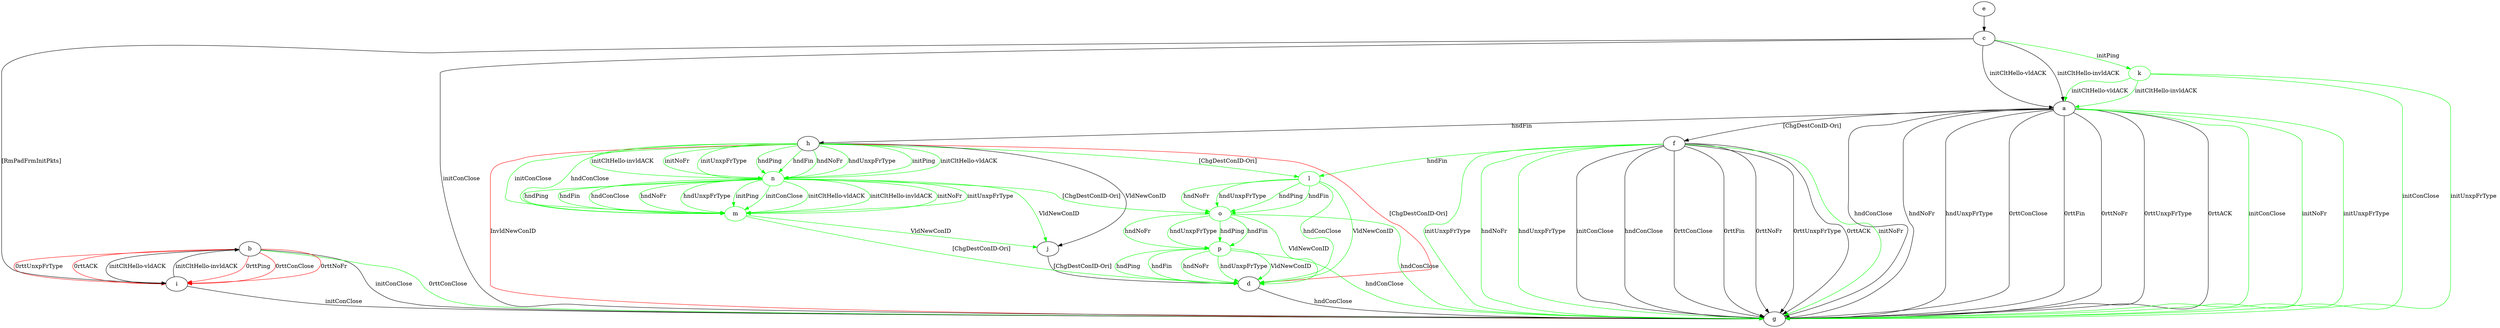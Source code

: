 digraph "" {
	a -> f	[key=0,
		label="[ChgDestConID-Ori] "];
	a -> g	[key=0,
		label="hndConClose "];
	a -> g	[key=1,
		label="hndNoFr "];
	a -> g	[key=2,
		label="hndUnxpFrType "];
	a -> g	[key=3,
		label="0rttConClose "];
	a -> g	[key=4,
		label="0rttFin "];
	a -> g	[key=5,
		label="0rttNoFr "];
	a -> g	[key=6,
		label="0rttUnxpFrType "];
	a -> g	[key=7,
		label="0rttACK "];
	a -> g	[key=8,
		color=green,
		label="initConClose "];
	a -> g	[key=9,
		color=green,
		label="initNoFr "];
	a -> g	[key=10,
		color=green,
		label="initUnxpFrType "];
	a -> h	[key=0,
		label="hndFin "];
	b -> g	[key=0,
		label="initConClose "];
	b -> g	[key=1,
		color=green,
		label="0rttConClose "];
	b -> i	[key=0,
		color=red,
		label="0rttPing "];
	b -> i	[key=1,
		color=red,
		label="0rttConClose "];
	b -> i	[key=2,
		color=red,
		label="0rttNoFr "];
	b -> i	[key=3,
		color=red,
		label="0rttUnxpFrType "];
	b -> i	[key=4,
		color=red,
		label="0rttACK "];
	c -> a	[key=0,
		label="initCltHello-vldACK "];
	c -> a	[key=1,
		label="initCltHello-invldACK "];
	c -> g	[key=0,
		label="initConClose "];
	c -> i	[key=0,
		label="[RmPadFrmInitPkts] "];
	k	[color=green];
	c -> k	[key=0,
		color=green,
		label="initPing "];
	d -> g	[key=0,
		label="hndConClose "];
	e -> c	[key=0];
	f -> g	[key=0,
		label="initConClose "];
	f -> g	[key=1,
		label="hndConClose "];
	f -> g	[key=2,
		label="0rttConClose "];
	f -> g	[key=3,
		label="0rttFin "];
	f -> g	[key=4,
		label="0rttNoFr "];
	f -> g	[key=5,
		label="0rttUnxpFrType "];
	f -> g	[key=6,
		label="0rttACK "];
	f -> g	[key=7,
		color=green,
		label="initNoFr "];
	f -> g	[key=8,
		color=green,
		label="initUnxpFrType "];
	f -> g	[key=9,
		color=green,
		label="hndNoFr "];
	f -> g	[key=10,
		color=green,
		label="hndUnxpFrType "];
	l	[color=green];
	f -> l	[key=0,
		color=green,
		label="hndFin "];
	h -> d	[key=0,
		color=red,
		label="[ChgDestConID-Ori] "];
	h -> g	[key=0,
		color=red,
		label="InvldNewConID "];
	h -> j	[key=0,
		label="VldNewConID "];
	h -> l	[key=0,
		color=green,
		label="[ChgDestConID-Ori] "];
	m	[color=green];
	h -> m	[key=0,
		color=green,
		label="initConClose "];
	h -> m	[key=1,
		color=green,
		label="hndConClose "];
	n	[color=green];
	h -> n	[key=0,
		color=green,
		label="initPing "];
	h -> n	[key=1,
		color=green,
		label="initCltHello-vldACK "];
	h -> n	[key=2,
		color=green,
		label="initCltHello-invldACK "];
	h -> n	[key=3,
		color=green,
		label="initNoFr "];
	h -> n	[key=4,
		color=green,
		label="initUnxpFrType "];
	h -> n	[key=5,
		color=green,
		label="hndPing "];
	h -> n	[key=6,
		color=green,
		label="hndFin "];
	h -> n	[key=7,
		color=green,
		label="hndNoFr "];
	h -> n	[key=8,
		color=green,
		label="hndUnxpFrType "];
	i -> b	[key=0,
		label="initCltHello-vldACK "];
	i -> b	[key=1,
		label="initCltHello-invldACK "];
	i -> g	[key=0,
		label="initConClose "];
	j -> d	[key=0,
		label="[ChgDestConID-Ori] "];
	k -> a	[key=0,
		color=green,
		label="initCltHello-vldACK "];
	k -> a	[key=1,
		color=green,
		label="initCltHello-invldACK "];
	k -> g	[key=0,
		color=green,
		label="initConClose "];
	k -> g	[key=1,
		color=green,
		label="initUnxpFrType "];
	l -> d	[key=0,
		color=green,
		label="hndConClose "];
	l -> d	[key=1,
		color=green,
		label="VldNewConID "];
	o	[color=green];
	l -> o	[key=0,
		color=green,
		label="hndPing "];
	l -> o	[key=1,
		color=green,
		label="hndFin "];
	l -> o	[key=2,
		color=green,
		label="hndNoFr "];
	l -> o	[key=3,
		color=green,
		label="hndUnxpFrType "];
	m -> d	[key=0,
		color=green,
		label="[ChgDestConID-Ori] "];
	m -> j	[key=0,
		color=green,
		label="VldNewConID "];
	n -> j	[key=0,
		color=green,
		label="VldNewConID "];
	n -> m	[key=0,
		color=green,
		label="initPing "];
	n -> m	[key=1,
		color=green,
		label="initConClose "];
	n -> m	[key=2,
		color=green,
		label="initCltHello-vldACK "];
	n -> m	[key=3,
		color=green,
		label="initCltHello-invldACK "];
	n -> m	[key=4,
		color=green,
		label="initNoFr "];
	n -> m	[key=5,
		color=green,
		label="initUnxpFrType "];
	n -> m	[key=6,
		color=green,
		label="hndPing "];
	n -> m	[key=7,
		color=green,
		label="hndFin "];
	n -> m	[key=8,
		color=green,
		label="hndConClose "];
	n -> m	[key=9,
		color=green,
		label="hndNoFr "];
	n -> m	[key=10,
		color=green,
		label="hndUnxpFrType "];
	n -> o	[key=0,
		color=green,
		label="[ChgDestConID-Ori] "];
	o -> d	[key=0,
		color=green,
		label="VldNewConID "];
	o -> g	[key=0,
		color=green,
		label="hndConClose "];
	p	[color=green];
	o -> p	[key=0,
		color=green,
		label="hndPing "];
	o -> p	[key=1,
		color=green,
		label="hndFin "];
	o -> p	[key=2,
		color=green,
		label="hndNoFr "];
	o -> p	[key=3,
		color=green,
		label="hndUnxpFrType "];
	p -> d	[key=0,
		color=green,
		label="hndPing "];
	p -> d	[key=1,
		color=green,
		label="hndFin "];
	p -> d	[key=2,
		color=green,
		label="hndNoFr "];
	p -> d	[key=3,
		color=green,
		label="hndUnxpFrType "];
	p -> d	[key=4,
		color=green,
		label="VldNewConID "];
	p -> g	[key=0,
		color=green,
		label="hndConClose "];
}
